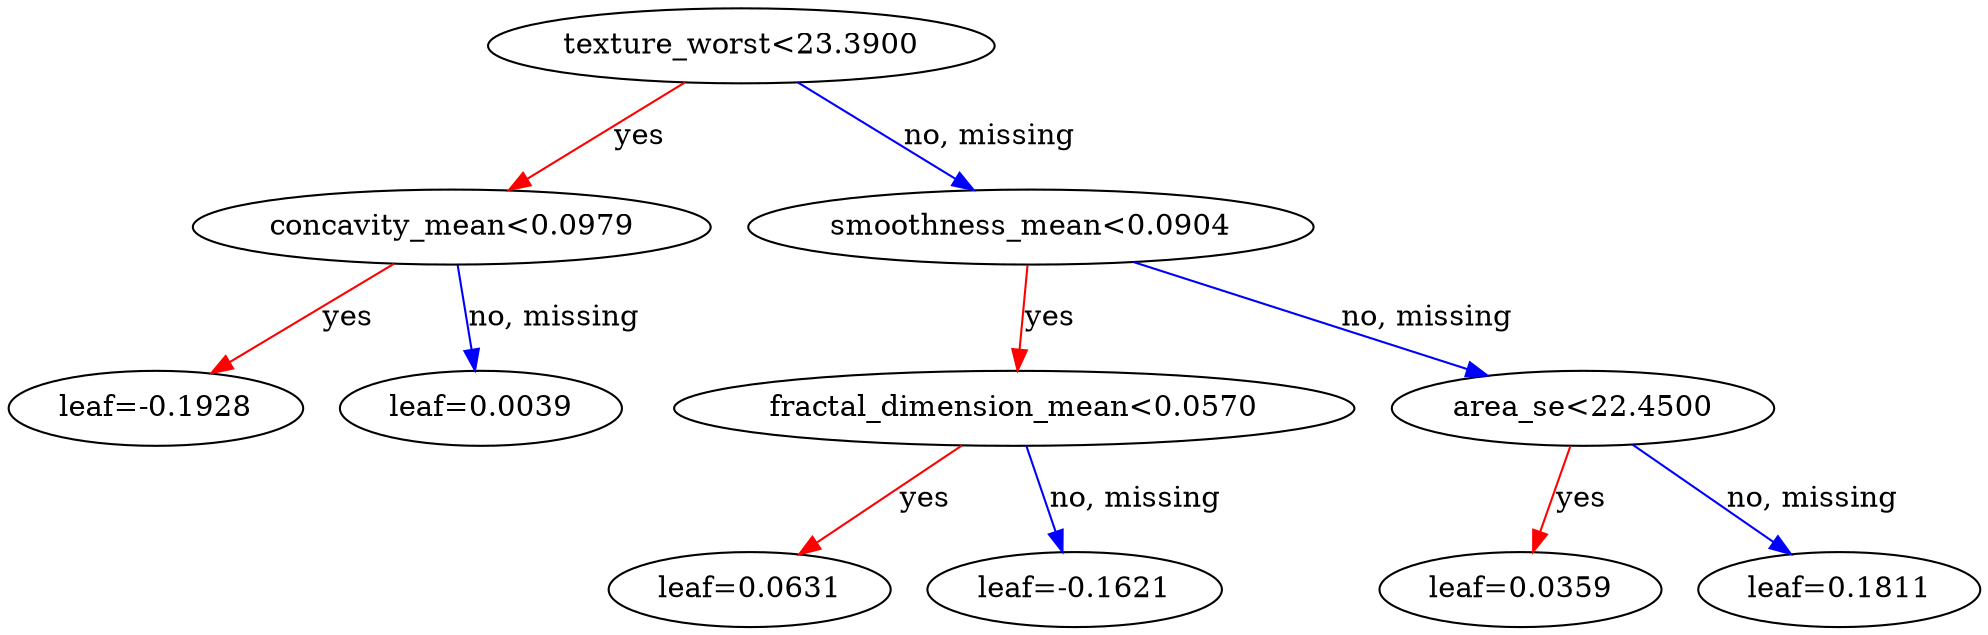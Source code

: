 digraph {
    graph [ rankdir=TB ]
    graph [ rankdir="UD" ]

    0 [ label="texture_worst<23.3900" ]
    0 -> 1 [label="yes" color="#FF0000"]
    0 -> 2 [label="no, missing" color="#0000FF"]

    1 [ label="concavity_mean<0.0979" ]
    1 -> 3 [label="yes" color="#FF0000"]
    1 -> 4 [label="no, missing" color="#0000FF"]

    3 [ label="leaf=-0.1928" ]

    4 [ label="leaf=0.0039" ]

    2 [ label="smoothness_mean<0.0904" ]
    2 -> 5 [label="yes" color="#FF0000"]
    2 -> 6 [label="no, missing" color="#0000FF"]

    5 [ label="fractal_dimension_mean<0.0570" ]
    5 -> 7 [label="yes" color="#FF0000"]
    5 -> 8 [label="no, missing" color="#0000FF"]

    7 [ label="leaf=0.0631" ]

    8 [ label="leaf=-0.1621" ]

    6 [ label="area_se<22.4500" ]
    6 -> 9 [label="yes" color="#FF0000"]
    6 -> 10 [label="no, missing" color="#0000FF"]

    9 [ label="leaf=0.0359" ]

    10 [ label="leaf=0.1811" ]
}
